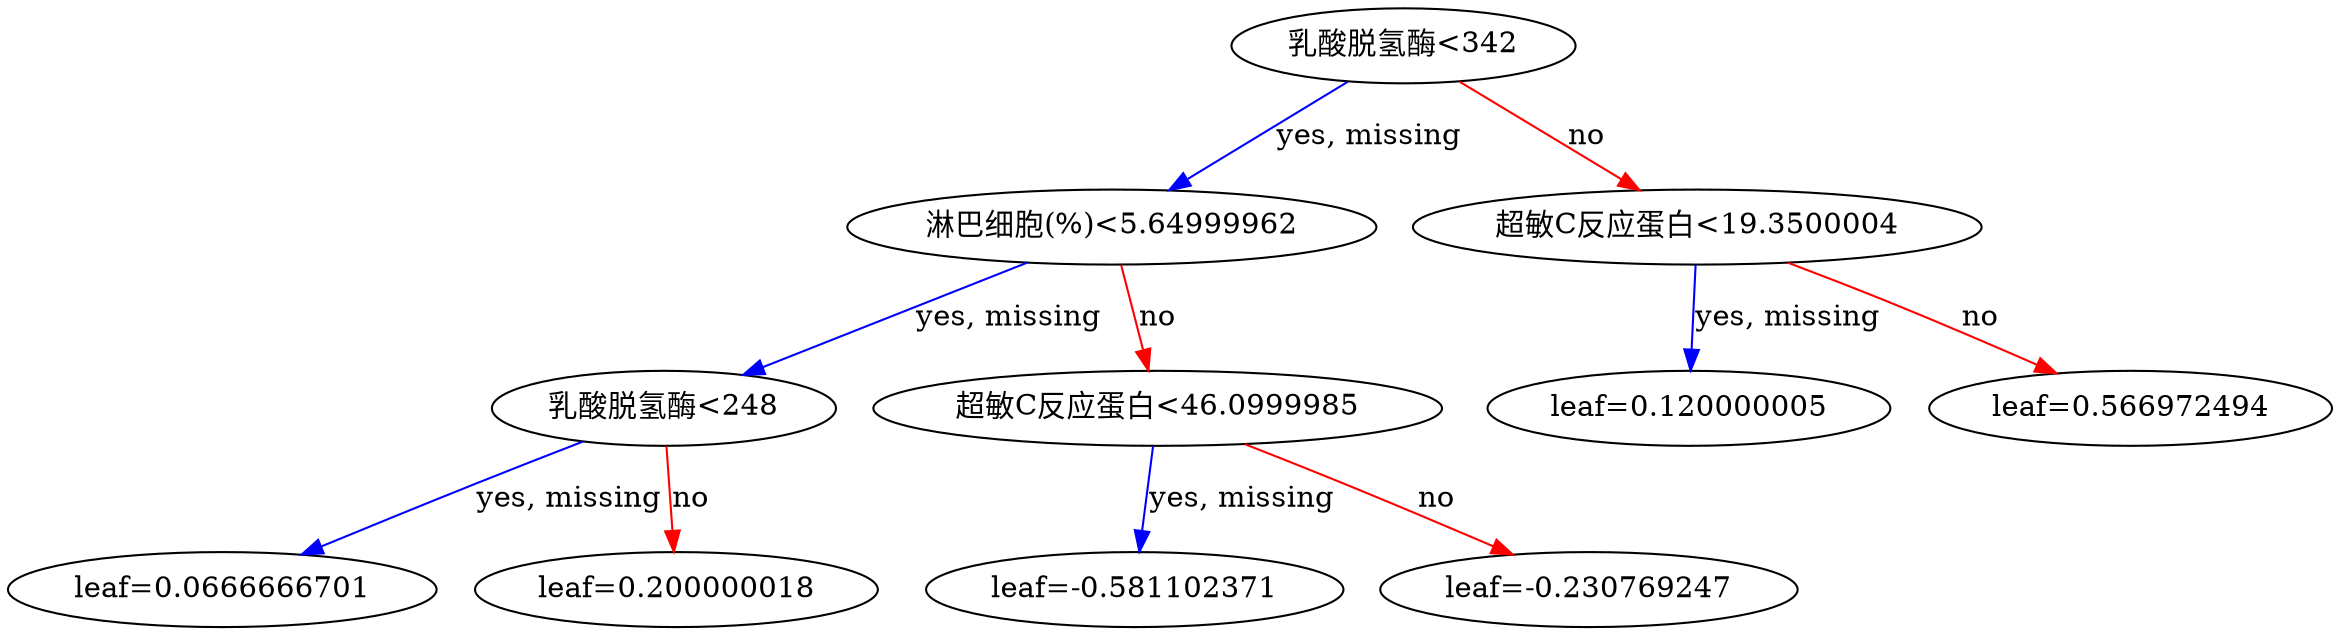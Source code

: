 digraph {
    graph [ rankdir=TB ]

    0 [ label="乳酸脱氢酶<342" ]
    0 -> 1 [label="yes, missing" color="#0000FF"]
    0 -> 2 [label="no" color="#FF0000"]

    1 [ label="淋巴细胞(%)<5.64999962" ]
    1 -> 3 [label="yes, missing" color="#0000FF"]
    1 -> 4 [label="no" color="#FF0000"]

    3 [ label="乳酸脱氢酶<248" ]
    3 -> 7 [label="yes, missing" color="#0000FF"]
    3 -> 8 [label="no" color="#FF0000"]

    7 [ label="leaf=0.0666666701" ]

    8 [ label="leaf=0.200000018" ]

    4 [ label="超敏C反应蛋白<46.0999985" ]
    4 -> 9 [label="yes, missing" color="#0000FF"]
    4 -> 10 [label="no" color="#FF0000"]

    9 [ label="leaf=-0.581102371" ]

    10 [ label="leaf=-0.230769247" ]

    2 [ label="超敏C反应蛋白<19.3500004" ]
    2 -> 5 [label="yes, missing" color="#0000FF"]
    2 -> 6 [label="no" color="#FF0000"]

    5 [ label="leaf=0.120000005" ]

    6 [ label="leaf=0.566972494" ]
}
